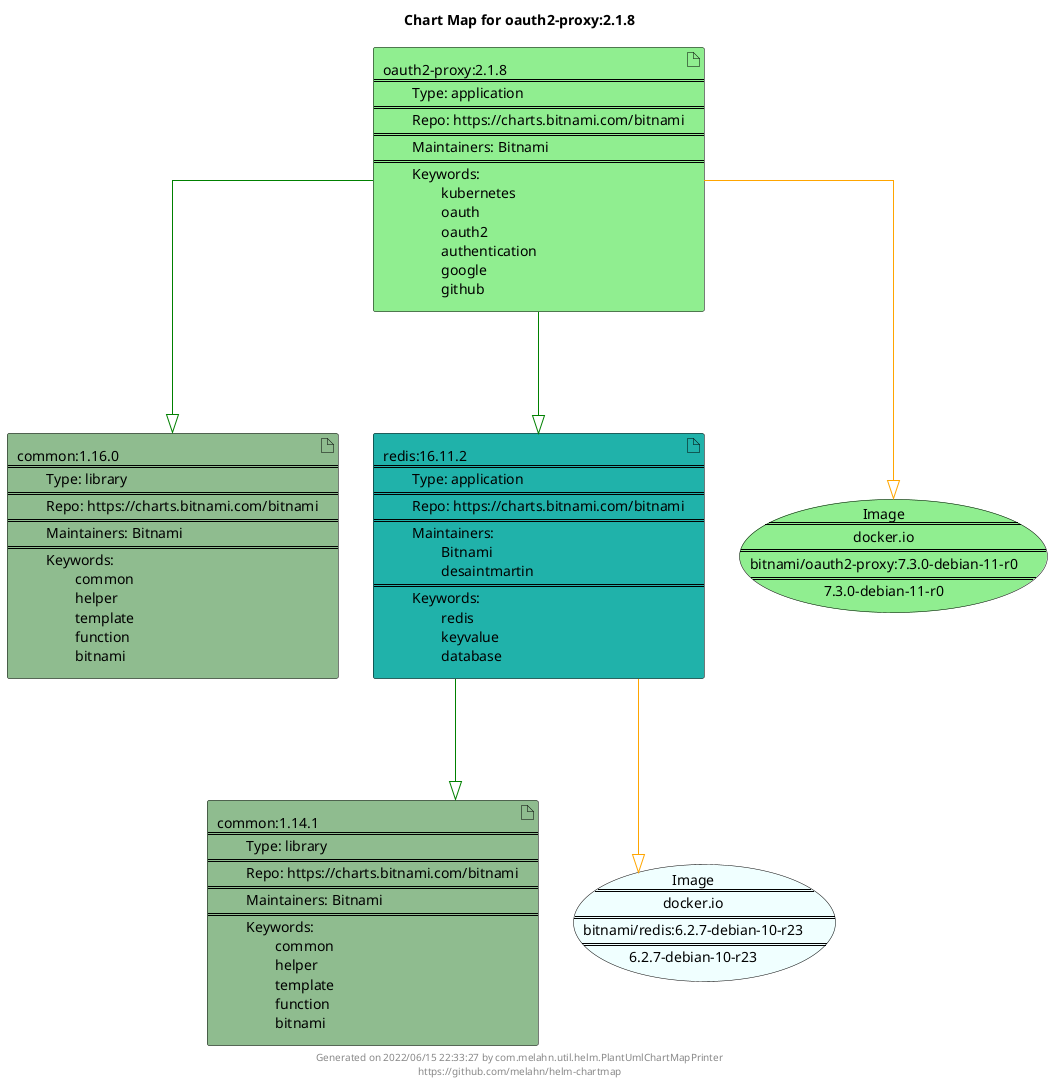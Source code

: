 @startuml
skinparam linetype ortho
skinparam backgroundColor white
skinparam usecaseBorderColor black
skinparam usecaseArrowColor LightSlateGray
skinparam artifactBorderColor black
skinparam artifactArrowColor LightSlateGray

title Chart Map for oauth2-proxy:2.1.8

'There are 4 referenced Helm Charts
artifact "common:1.16.0\n====\n\tType: library\n====\n\tRepo: https://charts.bitnami.com/bitnami\n====\n\tMaintainers: Bitnami\n====\n\tKeywords: \n\t\tcommon\n\t\thelper\n\t\ttemplate\n\t\tfunction\n\t\tbitnami" as common_1_16_0 #DarkSeaGreen
artifact "common:1.14.1\n====\n\tType: library\n====\n\tRepo: https://charts.bitnami.com/bitnami\n====\n\tMaintainers: Bitnami\n====\n\tKeywords: \n\t\tcommon\n\t\thelper\n\t\ttemplate\n\t\tfunction\n\t\tbitnami" as common_1_14_1 #DarkSeaGreen
artifact "redis:16.11.2\n====\n\tType: application\n====\n\tRepo: https://charts.bitnami.com/bitnami\n====\n\tMaintainers: \n\t\tBitnami\n\t\tdesaintmartin\n====\n\tKeywords: \n\t\tredis\n\t\tkeyvalue\n\t\tdatabase" as redis_16_11_2 #LightSeaGreen
artifact "oauth2-proxy:2.1.8\n====\n\tType: application\n====\n\tRepo: https://charts.bitnami.com/bitnami\n====\n\tMaintainers: Bitnami\n====\n\tKeywords: \n\t\tkubernetes\n\t\toauth\n\t\toauth2\n\t\tauthentication\n\t\tgoogle\n\t\tgithub" as oauth2_proxy_2_1_8 #LightGreen

'There are 2 referenced Docker Images
usecase "Image\n====\ndocker.io\n====\nbitnami/redis:6.2.7-debian-10-r23\n====\n6.2.7-debian-10-r23" as docker_io_bitnami_redis_6_2_7_debian_10_r23 #Azure
usecase "Image\n====\ndocker.io\n====\nbitnami/oauth2-proxy:7.3.0-debian-11-r0\n====\n7.3.0-debian-11-r0" as docker_io_bitnami_oauth2_proxy_7_3_0_debian_11_r0 #LightGreen

'Chart Dependencies
oauth2_proxy_2_1_8--[#green]-|>common_1_16_0
oauth2_proxy_2_1_8--[#green]-|>redis_16_11_2
redis_16_11_2--[#green]-|>common_1_14_1
redis_16_11_2--[#orange]-|>docker_io_bitnami_redis_6_2_7_debian_10_r23
oauth2_proxy_2_1_8--[#orange]-|>docker_io_bitnami_oauth2_proxy_7_3_0_debian_11_r0

center footer Generated on 2022/06/15 22:33:27 by com.melahn.util.helm.PlantUmlChartMapPrinter\nhttps://github.com/melahn/helm-chartmap
@enduml
